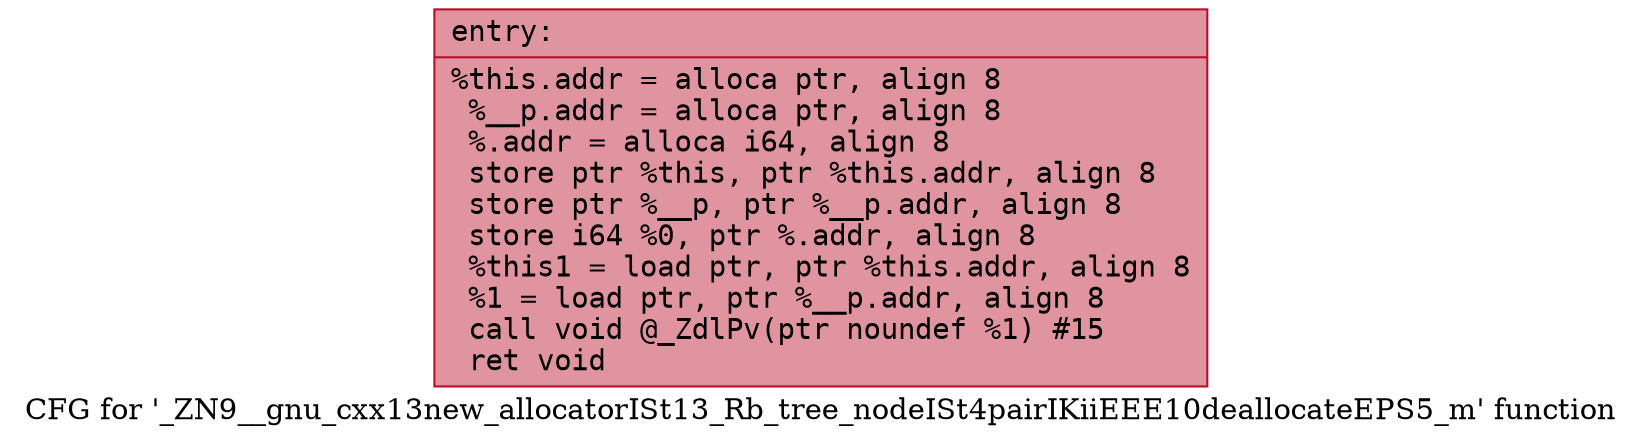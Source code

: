 digraph "CFG for '_ZN9__gnu_cxx13new_allocatorISt13_Rb_tree_nodeISt4pairIKiiEEE10deallocateEPS5_m' function" {
	label="CFG for '_ZN9__gnu_cxx13new_allocatorISt13_Rb_tree_nodeISt4pairIKiiEEE10deallocateEPS5_m' function";

	Node0x55ba304e3690 [shape=record,color="#b70d28ff", style=filled, fillcolor="#b70d2870" fontname="Courier",label="{entry:\l|  %this.addr = alloca ptr, align 8\l  %__p.addr = alloca ptr, align 8\l  %.addr = alloca i64, align 8\l  store ptr %this, ptr %this.addr, align 8\l  store ptr %__p, ptr %__p.addr, align 8\l  store i64 %0, ptr %.addr, align 8\l  %this1 = load ptr, ptr %this.addr, align 8\l  %1 = load ptr, ptr %__p.addr, align 8\l  call void @_ZdlPv(ptr noundef %1) #15\l  ret void\l}"];
}
